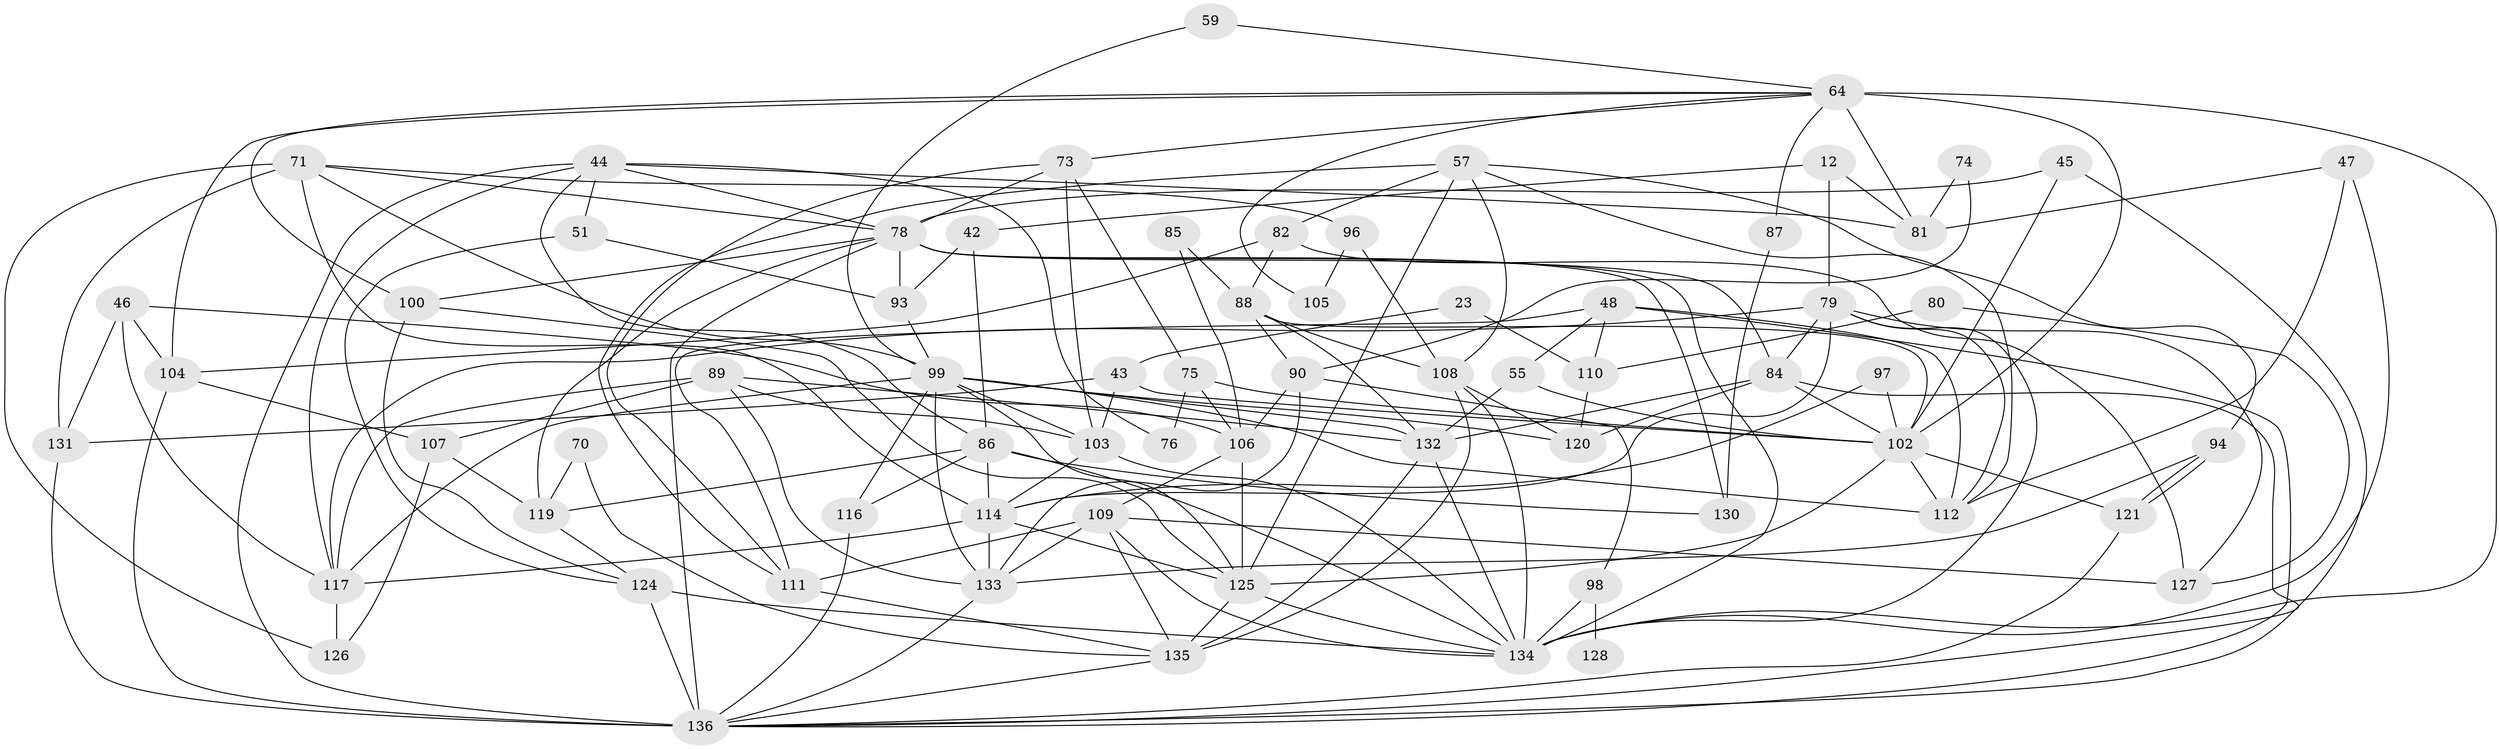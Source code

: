 // original degree distribution, {2: 0.14705882352941177, 4: 0.2867647058823529, 3: 0.22794117647058823, 5: 0.19852941176470587, 6: 0.10294117647058823, 7: 0.029411764705882353, 8: 0.007352941176470588}
// Generated by graph-tools (version 1.1) at 2025/50/03/09/25 04:50:15]
// undirected, 68 vertices, 168 edges
graph export_dot {
graph [start="1"]
  node [color=gray90,style=filled];
  12;
  23;
  42 [super="+40"];
  43;
  44 [super="+27"];
  45;
  46;
  47;
  48 [super="+10"];
  51 [super="+1"];
  55;
  57 [super="+56"];
  59;
  64 [super="+37"];
  70;
  71 [super="+9"];
  73;
  74;
  75;
  76;
  78 [super="+50"];
  79 [super="+68"];
  80;
  81;
  82;
  84 [super="+34+83"];
  85;
  86 [super="+35"];
  87;
  88 [super="+39"];
  89 [super="+52"];
  90 [super="+13"];
  93;
  94;
  96;
  97;
  98 [super="+77"];
  99 [super="+28+95"];
  100;
  102 [super="+2+30+53"];
  103 [super="+22+54"];
  104 [super="+65"];
  105;
  106 [super="+69"];
  107;
  108 [super="+49"];
  109 [super="+72"];
  110;
  111;
  112 [super="+15"];
  114 [super="+92"];
  116;
  117 [super="+115"];
  119 [super="+63"];
  120;
  121;
  124 [super="+58"];
  125 [super="+113+19"];
  126;
  127;
  128;
  130;
  131 [super="+6"];
  132 [super="+91+129+60"];
  133 [super="+122"];
  134 [super="+18+123"];
  135 [super="+61+62"];
  136 [super="+32+101"];
  12 -- 81;
  12 -- 42;
  12 -- 79;
  23 -- 43;
  23 -- 110;
  42 -- 93 [weight=2];
  42 -- 86;
  43 -- 131;
  43 -- 102;
  43 -- 103 [weight=2];
  44 -- 86;
  44 -- 76;
  44 -- 78 [weight=2];
  44 -- 81;
  44 -- 51;
  44 -- 136;
  44 -- 117;
  45 -- 136;
  45 -- 102;
  45 -- 78;
  46 -- 117;
  46 -- 106;
  46 -- 131;
  46 -- 104;
  47 -- 81;
  47 -- 112;
  47 -- 134;
  48 -- 55;
  48 -- 112;
  48 -- 110;
  48 -- 111;
  48 -- 136;
  51 -- 93;
  51 -- 124;
  55 -- 132 [weight=2];
  55 -- 102;
  57 -- 94;
  57 -- 112;
  57 -- 82;
  57 -- 108;
  57 -- 125;
  57 -- 111;
  59 -- 99;
  59 -- 64;
  64 -- 73;
  64 -- 134 [weight=3];
  64 -- 100;
  64 -- 102 [weight=2];
  64 -- 104;
  64 -- 105;
  64 -- 81;
  64 -- 87;
  70 -- 135;
  70 -- 119;
  71 -- 131 [weight=2];
  71 -- 114;
  71 -- 96;
  71 -- 99;
  71 -- 126;
  71 -- 78;
  73 -- 75;
  73 -- 111;
  73 -- 78;
  73 -- 103;
  74 -- 90;
  74 -- 81;
  75 -- 106;
  75 -- 76;
  75 -- 102;
  78 -- 84 [weight=3];
  78 -- 130;
  78 -- 100;
  78 -- 134;
  78 -- 119 [weight=2];
  78 -- 93;
  78 -- 136;
  79 -- 112 [weight=2];
  79 -- 84;
  79 -- 117;
  79 -- 127;
  79 -- 114;
  79 -- 134;
  80 -- 127;
  80 -- 110;
  82 -- 127;
  82 -- 104;
  82 -- 88;
  84 -- 120;
  84 -- 132 [weight=3];
  84 -- 102;
  84 -- 136;
  85 -- 88;
  85 -- 106;
  86 -- 116;
  86 -- 119 [weight=2];
  86 -- 130;
  86 -- 114;
  86 -- 134;
  87 -- 130;
  88 -- 108;
  88 -- 102;
  88 -- 132;
  88 -- 90;
  89 -- 107;
  89 -- 103;
  89 -- 117 [weight=2];
  89 -- 132;
  89 -- 133;
  90 -- 106 [weight=2];
  90 -- 98;
  90 -- 133;
  93 -- 99;
  94 -- 133;
  94 -- 121;
  94 -- 121;
  96 -- 105;
  96 -- 108;
  97 -- 114;
  97 -- 102;
  98 -- 134 [weight=2];
  98 -- 128 [weight=2];
  99 -- 133 [weight=2];
  99 -- 132 [weight=3];
  99 -- 112 [weight=3];
  99 -- 125;
  99 -- 103;
  99 -- 116;
  99 -- 120;
  99 -- 117;
  100 -- 124;
  100 -- 125;
  102 -- 121;
  102 -- 125 [weight=2];
  102 -- 112 [weight=2];
  103 -- 114;
  103 -- 134;
  104 -- 136;
  104 -- 107;
  106 -- 125 [weight=2];
  106 -- 109;
  107 -- 126;
  107 -- 119;
  108 -- 120 [weight=2];
  108 -- 134;
  108 -- 135;
  109 -- 111;
  109 -- 133;
  109 -- 134;
  109 -- 135;
  109 -- 127;
  110 -- 120;
  111 -- 135;
  114 -- 133 [weight=2];
  114 -- 125;
  114 -- 117;
  116 -- 136;
  117 -- 126;
  119 -- 124;
  121 -- 136;
  124 -- 136 [weight=3];
  124 -- 134;
  125 -- 134;
  125 -- 135;
  131 -- 136 [weight=2];
  132 -- 135 [weight=2];
  132 -- 134 [weight=2];
  133 -- 136;
  135 -- 136;
}
